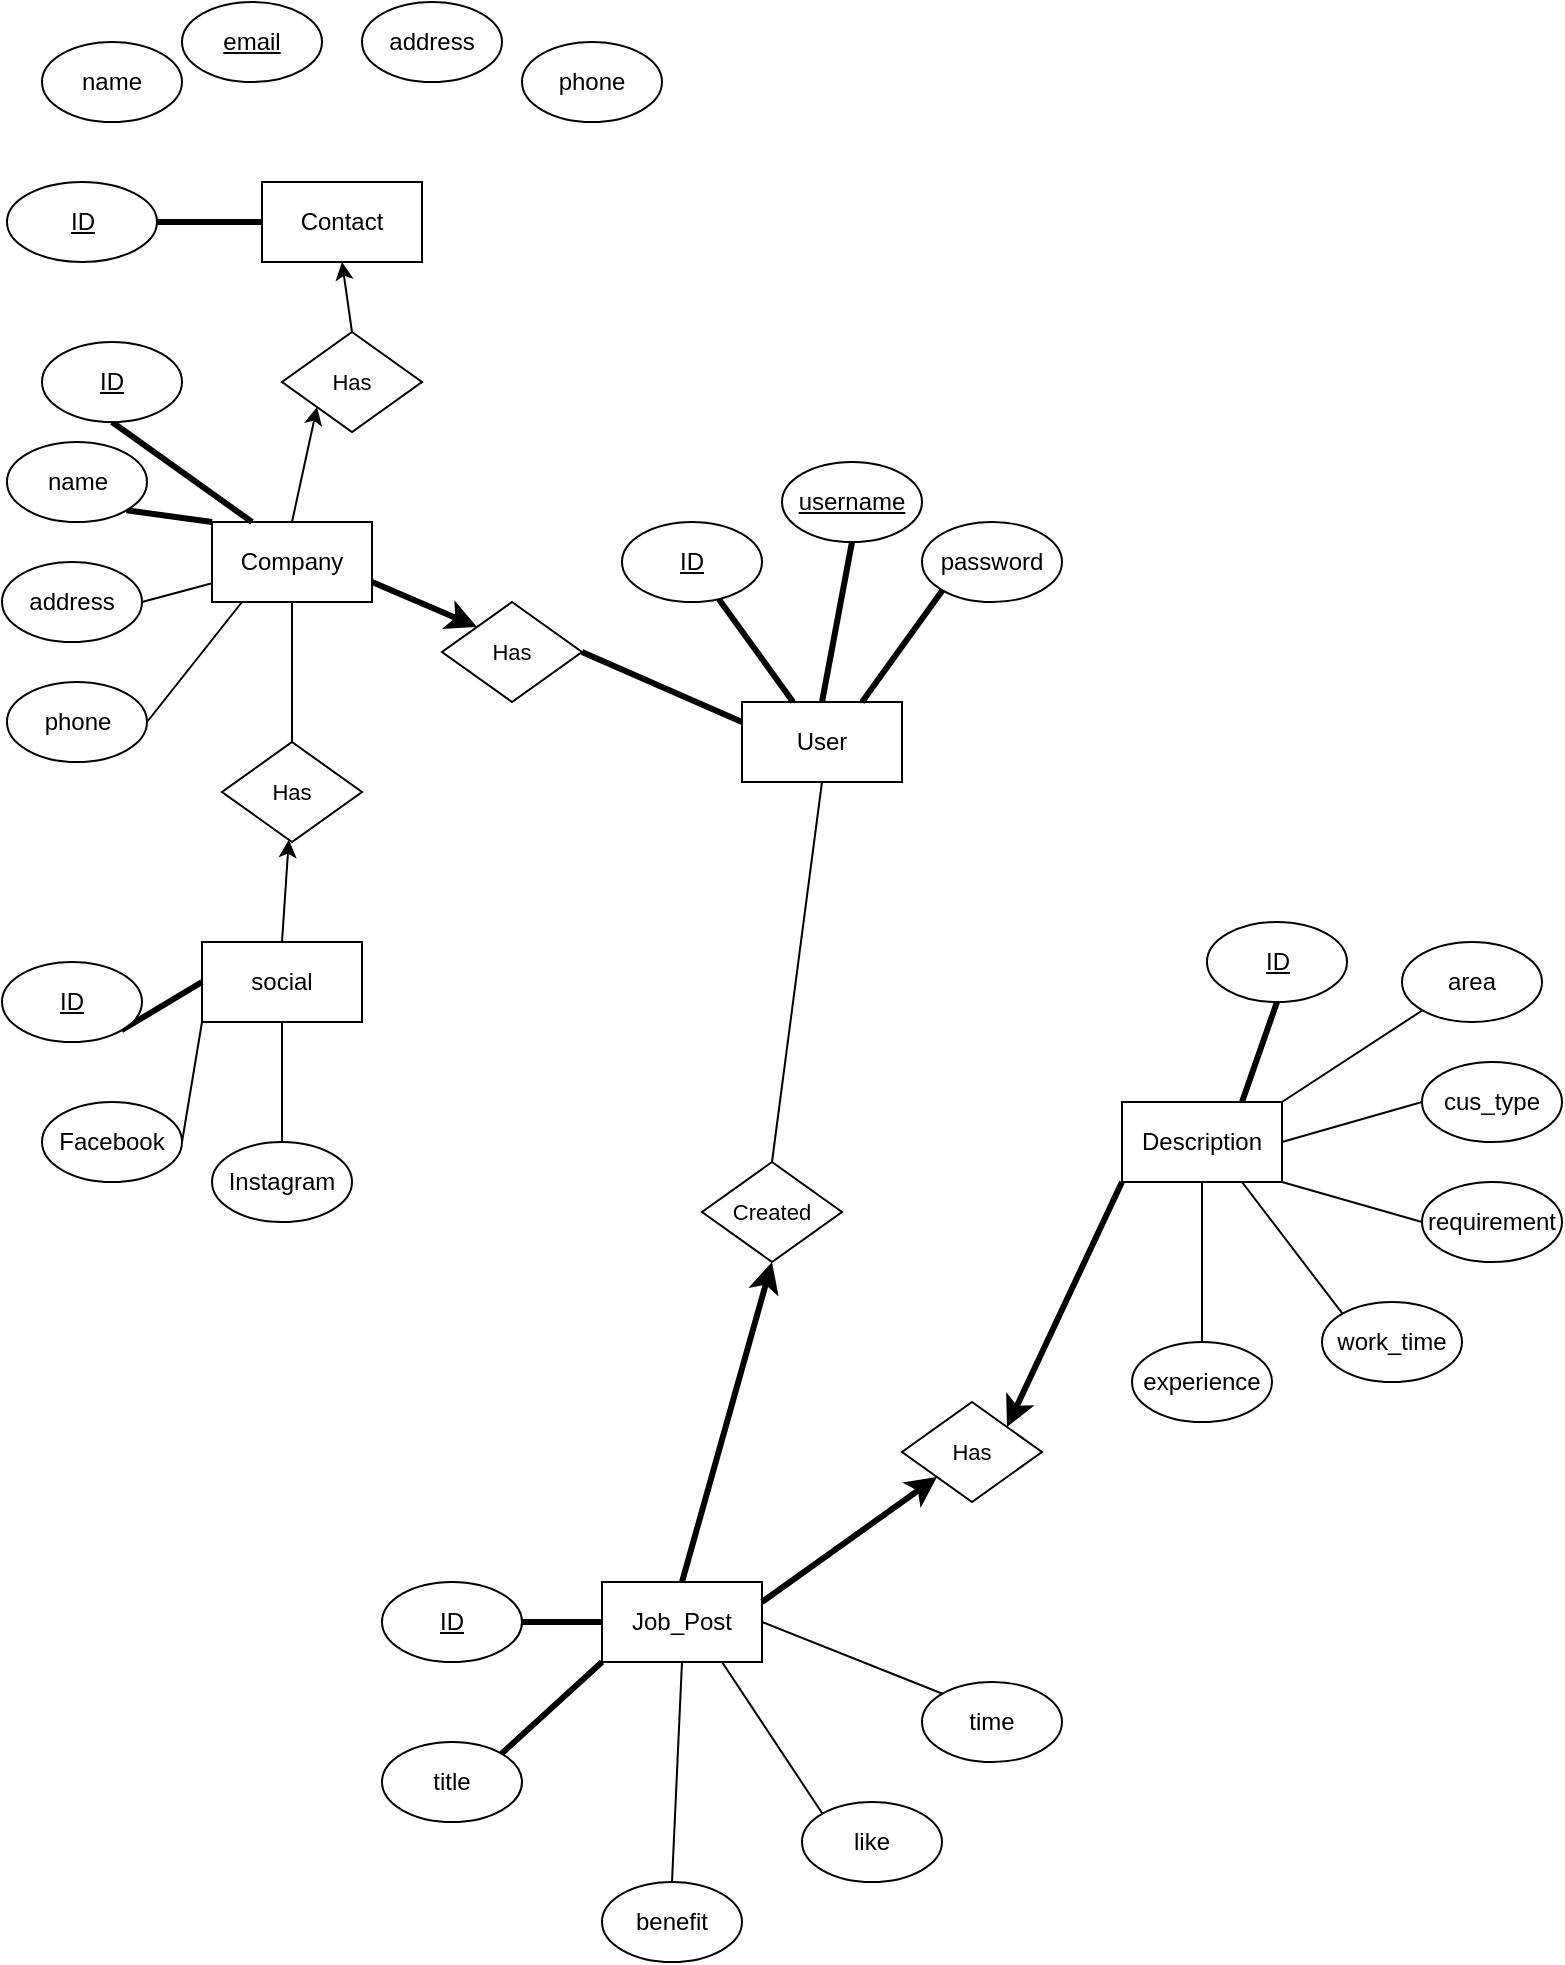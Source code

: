 <mxfile>
    <diagram id="KL0f8PL8T8-f2wrZH9Xh" name="Page-1">
        <mxGraphModel dx="1320" dy="1090" grid="1" gridSize="10" guides="1" tooltips="1" connect="1" arrows="1" fold="1" page="1" pageScale="1" pageWidth="850" pageHeight="1100" math="0" shadow="0">
            <root>
                <mxCell id="0"/>
                <mxCell id="1" parent="0"/>
                <mxCell id="183" style="edgeStyle=none;rounded=1;html=1;exitX=0;exitY=0.25;exitDx=0;exitDy=0;entryX=1;entryY=0.5;entryDx=0;entryDy=0;labelBackgroundColor=default;fontFamily=Helvetica;fontSize=11;fontColor=default;endArrow=none;strokeColor=default;strokeWidth=3;" parent="1" source="2" target="182" edge="1">
                    <mxGeometry relative="1" as="geometry"/>
                </mxCell>
                <mxCell id="2" value="User" style="rounded=0;whiteSpace=wrap;html=1;" parent="1" vertex="1">
                    <mxGeometry x="390" y="360" width="80" height="40" as="geometry"/>
                </mxCell>
                <mxCell id="231" style="edgeStyle=none;shape=connector;rounded=1;html=1;exitX=0;exitY=1;exitDx=0;exitDy=0;entryX=0.75;entryY=0;entryDx=0;entryDy=0;labelBackgroundColor=default;fontFamily=Helvetica;fontSize=11;fontColor=default;endArrow=none;strokeColor=default;strokeWidth=3;" parent="1" source="20" target="2" edge="1">
                    <mxGeometry relative="1" as="geometry"/>
                </mxCell>
                <mxCell id="20" value="password" style="ellipse;whiteSpace=wrap;html=1;" parent="1" vertex="1">
                    <mxGeometry x="480" y="270" width="70" height="40" as="geometry"/>
                </mxCell>
                <mxCell id="230" style="edgeStyle=none;shape=connector;rounded=1;html=1;exitX=0.5;exitY=1;exitDx=0;exitDy=0;entryX=0.5;entryY=0;entryDx=0;entryDy=0;labelBackgroundColor=default;fontFamily=Helvetica;fontSize=11;fontColor=default;endArrow=none;strokeColor=default;strokeWidth=3;" parent="1" source="21" target="2" edge="1">
                    <mxGeometry relative="1" as="geometry"/>
                </mxCell>
                <mxCell id="21" value="&lt;u&gt;username&lt;/u&gt;" style="ellipse;whiteSpace=wrap;html=1;" parent="1" vertex="1">
                    <mxGeometry x="410" y="240" width="70" height="40" as="geometry"/>
                </mxCell>
                <mxCell id="164" value="" style="edgeStyle=none;shape=connector;rounded=1;html=1;labelBackgroundColor=default;fontFamily=Helvetica;fontSize=11;fontColor=default;endArrow=none;strokeColor=default;strokeWidth=3;" parent="1" source="26" target="2" edge="1">
                    <mxGeometry relative="1" as="geometry"/>
                </mxCell>
                <mxCell id="26" value="ID" style="ellipse;whiteSpace=wrap;html=1;rounded=0;direction=south;fontStyle=4" parent="1" vertex="1">
                    <mxGeometry x="330" y="270" width="70" height="40" as="geometry"/>
                </mxCell>
                <mxCell id="186" style="edgeStyle=none;shape=connector;rounded=1;html=1;exitX=0.5;exitY=1;exitDx=0;exitDy=0;entryX=0.5;entryY=0;entryDx=0;entryDy=0;labelBackgroundColor=default;fontFamily=Helvetica;fontSize=11;fontColor=default;endArrow=none;strokeColor=default;strokeWidth=1;" parent="1" source="32" target="185" edge="1">
                    <mxGeometry relative="1" as="geometry"/>
                </mxCell>
                <mxCell id="189" style="edgeStyle=none;shape=connector;rounded=1;html=1;exitX=0.5;exitY=1;exitDx=0;exitDy=0;entryX=0.5;entryY=0;entryDx=0;entryDy=0;labelBackgroundColor=default;fontFamily=Helvetica;fontSize=11;fontColor=default;endArrow=none;strokeColor=default;strokeWidth=1;" parent="1" source="2" target="188" edge="1">
                    <mxGeometry relative="1" as="geometry"/>
                </mxCell>
                <mxCell id="255" style="edgeStyle=none;html=1;exitX=0.5;exitY=0;exitDx=0;exitDy=0;entryX=0;entryY=1;entryDx=0;entryDy=0;" edge="1" parent="1" source="32" target="194">
                    <mxGeometry relative="1" as="geometry"/>
                </mxCell>
                <mxCell id="32" value="Company" style="rounded=0;whiteSpace=wrap;html=1;" parent="1" vertex="1">
                    <mxGeometry x="125" y="270" width="80" height="40" as="geometry"/>
                </mxCell>
                <mxCell id="180" style="edgeStyle=none;shape=connector;rounded=1;html=1;exitX=1;exitY=0.5;exitDx=0;exitDy=0;labelBackgroundColor=default;fontFamily=Helvetica;fontSize=11;fontColor=default;endArrow=none;strokeColor=default;strokeWidth=1;" parent="1" source="241" edge="1">
                    <mxGeometry relative="1" as="geometry">
                        <mxPoint x="110" y="340" as="sourcePoint"/>
                        <mxPoint x="140" y="310" as="targetPoint"/>
                    </mxGeometry>
                </mxCell>
                <mxCell id="179" style="edgeStyle=none;shape=connector;rounded=1;html=1;labelBackgroundColor=default;fontFamily=Helvetica;fontSize=11;fontColor=default;endArrow=none;strokeColor=default;strokeWidth=1;exitX=1;exitY=0.5;exitDx=0;exitDy=0;" parent="1" source="35" target="32" edge="1">
                    <mxGeometry relative="1" as="geometry">
                        <mxPoint x="90" y="270" as="sourcePoint"/>
                    </mxGeometry>
                </mxCell>
                <mxCell id="35" value="address" style="ellipse;whiteSpace=wrap;html=1;rounded=0;" parent="1" vertex="1">
                    <mxGeometry x="20" y="290" width="70" height="40" as="geometry"/>
                </mxCell>
                <mxCell id="178" style="edgeStyle=none;shape=connector;rounded=1;html=1;exitX=1;exitY=1;exitDx=0;exitDy=0;entryX=0;entryY=0;entryDx=0;entryDy=0;labelBackgroundColor=default;fontFamily=Helvetica;fontSize=11;fontColor=default;endArrow=none;strokeColor=default;strokeWidth=3;" parent="1" source="240" target="32" edge="1">
                    <mxGeometry relative="1" as="geometry">
                        <mxPoint x="89.749" y="224.142" as="sourcePoint"/>
                    </mxGeometry>
                </mxCell>
                <mxCell id="55" value="social" style="rounded=0;whiteSpace=wrap;html=1;" parent="1" vertex="1">
                    <mxGeometry x="120" y="480" width="80" height="40" as="geometry"/>
                </mxCell>
                <mxCell id="74" value="&lt;u&gt;ID&lt;/u&gt;" style="ellipse;whiteSpace=wrap;html=1;rounded=0;" parent="1" vertex="1">
                    <mxGeometry x="22.5" y="100" width="75" height="40" as="geometry"/>
                </mxCell>
                <mxCell id="223" style="edgeStyle=none;shape=connector;rounded=1;html=1;exitX=0.75;exitY=0;exitDx=0;exitDy=0;entryX=0.5;entryY=1;entryDx=0;entryDy=0;labelBackgroundColor=default;fontFamily=Helvetica;fontSize=11;fontColor=default;endArrow=none;strokeColor=default;strokeWidth=3;" parent="1" source="107" target="214" edge="1">
                    <mxGeometry relative="1" as="geometry"/>
                </mxCell>
                <mxCell id="224" style="edgeStyle=none;shape=connector;rounded=1;html=1;exitX=1;exitY=0;exitDx=0;exitDy=0;entryX=0;entryY=1;entryDx=0;entryDy=0;labelBackgroundColor=default;fontFamily=Helvetica;fontSize=11;fontColor=default;endArrow=none;strokeColor=default;strokeWidth=1;" parent="1" source="107" target="208" edge="1">
                    <mxGeometry relative="1" as="geometry"/>
                </mxCell>
                <mxCell id="225" style="edgeStyle=none;shape=connector;rounded=1;html=1;exitX=1;exitY=0.5;exitDx=0;exitDy=0;entryX=0;entryY=0.5;entryDx=0;entryDy=0;labelBackgroundColor=default;fontFamily=Helvetica;fontSize=11;fontColor=default;endArrow=none;strokeColor=default;strokeWidth=1;" parent="1" source="107" target="209" edge="1">
                    <mxGeometry relative="1" as="geometry"/>
                </mxCell>
                <mxCell id="226" style="edgeStyle=none;shape=connector;rounded=1;html=1;exitX=1;exitY=1;exitDx=0;exitDy=0;entryX=0;entryY=0.5;entryDx=0;entryDy=0;labelBackgroundColor=default;fontFamily=Helvetica;fontSize=11;fontColor=default;endArrow=none;strokeColor=default;strokeWidth=1;" parent="1" source="107" target="210" edge="1">
                    <mxGeometry relative="1" as="geometry"/>
                </mxCell>
                <mxCell id="227" style="edgeStyle=none;shape=connector;rounded=1;html=1;exitX=0.75;exitY=1;exitDx=0;exitDy=0;entryX=0;entryY=0;entryDx=0;entryDy=0;labelBackgroundColor=default;fontFamily=Helvetica;fontSize=11;fontColor=default;endArrow=none;strokeColor=default;strokeWidth=1;" parent="1" source="107" target="211" edge="1">
                    <mxGeometry relative="1" as="geometry"/>
                </mxCell>
                <mxCell id="228" style="edgeStyle=none;shape=connector;rounded=1;html=1;exitX=0.5;exitY=1;exitDx=0;exitDy=0;entryX=0.5;entryY=0;entryDx=0;entryDy=0;labelBackgroundColor=default;fontFamily=Helvetica;fontSize=11;fontColor=default;endArrow=none;strokeColor=default;strokeWidth=1;" parent="1" source="107" target="212" edge="1">
                    <mxGeometry relative="1" as="geometry"/>
                </mxCell>
                <mxCell id="107" value="Description" style="rounded=0;whiteSpace=wrap;html=1;" parent="1" vertex="1">
                    <mxGeometry x="580" y="560" width="80" height="40" as="geometry"/>
                </mxCell>
                <mxCell id="112" value="Job_Post" style="rounded=0;whiteSpace=wrap;html=1;" parent="1" vertex="1">
                    <mxGeometry x="320" y="800" width="80" height="40" as="geometry"/>
                </mxCell>
                <mxCell id="152" style="edgeStyle=none;shape=connector;rounded=1;html=1;labelBackgroundColor=default;fontFamily=Helvetica;fontSize=11;fontColor=default;endArrow=none;strokeColor=default;strokeWidth=3;exitX=0;exitY=0.5;exitDx=0;exitDy=0;" parent="1" source="133" target="74" edge="1">
                    <mxGeometry relative="1" as="geometry">
                        <mxPoint x="160" y="160" as="sourcePoint"/>
                    </mxGeometry>
                </mxCell>
                <mxCell id="133" value="Contact" style="rounded=0;whiteSpace=wrap;html=1;" parent="1" vertex="1">
                    <mxGeometry x="150" y="100" width="80" height="40" as="geometry"/>
                </mxCell>
                <mxCell id="134" value="phone" style="ellipse;whiteSpace=wrap;html=1;rounded=0;" parent="1" vertex="1">
                    <mxGeometry x="280" y="30" width="70" height="40" as="geometry"/>
                </mxCell>
                <mxCell id="135" value="address" style="ellipse;whiteSpace=wrap;html=1;rounded=0;" parent="1" vertex="1">
                    <mxGeometry x="200" y="10" width="70" height="40" as="geometry"/>
                </mxCell>
                <mxCell id="136" value="&lt;u&gt;email&lt;/u&gt;" style="ellipse;whiteSpace=wrap;html=1;rounded=0;" parent="1" vertex="1">
                    <mxGeometry x="110" y="10" width="70" height="40" as="geometry"/>
                </mxCell>
                <mxCell id="176" style="edgeStyle=none;shape=connector;rounded=1;html=1;exitX=0.5;exitY=0;exitDx=0;exitDy=0;labelBackgroundColor=default;fontFamily=Helvetica;fontSize=11;fontColor=default;endArrow=none;strokeColor=default;strokeWidth=1;entryX=0.5;entryY=1;entryDx=0;entryDy=0;" parent="1" source="172" target="55" edge="1">
                    <mxGeometry relative="1" as="geometry">
                        <mxPoint x="150" y="520" as="targetPoint"/>
                    </mxGeometry>
                </mxCell>
                <mxCell id="172" value="Instagram" style="ellipse;whiteSpace=wrap;html=1;rounded=0;" parent="1" vertex="1">
                    <mxGeometry x="125" y="580" width="70" height="40" as="geometry"/>
                </mxCell>
                <mxCell id="177" style="edgeStyle=none;shape=connector;rounded=1;html=1;exitX=1;exitY=0.5;exitDx=0;exitDy=0;entryX=0;entryY=1;entryDx=0;entryDy=0;labelBackgroundColor=default;fontFamily=Helvetica;fontSize=11;fontColor=default;endArrow=none;strokeColor=default;strokeWidth=1;" parent="1" source="173" target="55" edge="1">
                    <mxGeometry relative="1" as="geometry"/>
                </mxCell>
                <mxCell id="173" value="Facebook" style="ellipse;whiteSpace=wrap;html=1;rounded=0;" parent="1" vertex="1">
                    <mxGeometry x="40" y="560" width="70" height="40" as="geometry"/>
                </mxCell>
                <mxCell id="182" value="Has" style="rhombus;whiteSpace=wrap;html=1;fontFamily=Helvetica;fontSize=11;fontColor=default;" parent="1" vertex="1">
                    <mxGeometry x="240" y="310" width="70" height="50" as="geometry"/>
                </mxCell>
                <mxCell id="185" value="Has" style="rhombus;whiteSpace=wrap;html=1;fontFamily=Helvetica;fontSize=11;fontColor=default;" parent="1" vertex="1">
                    <mxGeometry x="130" y="380" width="70" height="50" as="geometry"/>
                </mxCell>
                <mxCell id="188" value="Created" style="rhombus;whiteSpace=wrap;html=1;fontFamily=Helvetica;fontSize=11;fontColor=default;" parent="1" vertex="1">
                    <mxGeometry x="370" y="590" width="70" height="50" as="geometry"/>
                </mxCell>
                <mxCell id="191" value="Has" style="rhombus;whiteSpace=wrap;html=1;fontFamily=Helvetica;fontSize=11;fontColor=default;" parent="1" vertex="1">
                    <mxGeometry x="470" y="710" width="70" height="50" as="geometry"/>
                </mxCell>
                <mxCell id="256" style="edgeStyle=none;html=1;exitX=0.5;exitY=0;exitDx=0;exitDy=0;entryX=0.5;entryY=1;entryDx=0;entryDy=0;" edge="1" parent="1" source="194" target="133">
                    <mxGeometry relative="1" as="geometry"/>
                </mxCell>
                <mxCell id="194" value="Has" style="rhombus;whiteSpace=wrap;html=1;fontFamily=Helvetica;fontSize=11;fontColor=default;" parent="1" vertex="1">
                    <mxGeometry x="160" y="175" width="70" height="50" as="geometry"/>
                </mxCell>
                <mxCell id="217" style="edgeStyle=none;shape=connector;rounded=1;html=1;exitX=1;exitY=0.5;exitDx=0;exitDy=0;entryX=0;entryY=0.5;entryDx=0;entryDy=0;labelBackgroundColor=default;fontFamily=Helvetica;fontSize=11;fontColor=default;endArrow=none;strokeColor=default;strokeWidth=3;" parent="1" source="200" target="112" edge="1">
                    <mxGeometry relative="1" as="geometry"/>
                </mxCell>
                <mxCell id="200" value="&lt;u&gt;ID&lt;/u&gt;" style="ellipse;whiteSpace=wrap;html=1;rounded=0;" parent="1" vertex="1">
                    <mxGeometry x="210" y="800" width="70" height="40" as="geometry"/>
                </mxCell>
                <mxCell id="218" style="edgeStyle=none;shape=connector;rounded=1;html=1;exitX=1;exitY=0;exitDx=0;exitDy=0;entryX=0;entryY=1;entryDx=0;entryDy=0;labelBackgroundColor=default;fontFamily=Helvetica;fontSize=11;fontColor=default;endArrow=none;strokeColor=default;strokeWidth=3;" parent="1" source="201" target="112" edge="1">
                    <mxGeometry relative="1" as="geometry"/>
                </mxCell>
                <mxCell id="201" value="title" style="ellipse;whiteSpace=wrap;html=1;rounded=0;" parent="1" vertex="1">
                    <mxGeometry x="210" y="880" width="70" height="40" as="geometry"/>
                </mxCell>
                <mxCell id="220" style="edgeStyle=none;shape=connector;rounded=1;html=1;exitX=0.5;exitY=0;exitDx=0;exitDy=0;entryX=0.5;entryY=1;entryDx=0;entryDy=0;labelBackgroundColor=default;fontFamily=Helvetica;fontSize=11;fontColor=default;endArrow=none;strokeColor=default;strokeWidth=1;" parent="1" source="204" target="112" edge="1">
                    <mxGeometry relative="1" as="geometry"/>
                </mxCell>
                <mxCell id="204" value="benefit" style="ellipse;whiteSpace=wrap;html=1;rounded=0;" parent="1" vertex="1">
                    <mxGeometry x="320" y="950" width="70" height="40" as="geometry"/>
                </mxCell>
                <mxCell id="221" style="edgeStyle=none;shape=connector;rounded=1;html=1;exitX=0;exitY=0;exitDx=0;exitDy=0;entryX=0.75;entryY=1;entryDx=0;entryDy=0;labelBackgroundColor=default;fontFamily=Helvetica;fontSize=11;fontColor=default;endArrow=none;strokeColor=default;strokeWidth=1;" parent="1" source="205" target="112" edge="1">
                    <mxGeometry relative="1" as="geometry"/>
                </mxCell>
                <mxCell id="205" value="like" style="ellipse;whiteSpace=wrap;html=1;rounded=0;" parent="1" vertex="1">
                    <mxGeometry x="420" y="910" width="70" height="40" as="geometry"/>
                </mxCell>
                <mxCell id="222" style="edgeStyle=none;shape=connector;rounded=1;html=1;exitX=0;exitY=0;exitDx=0;exitDy=0;entryX=1;entryY=0.5;entryDx=0;entryDy=0;labelBackgroundColor=default;fontFamily=Helvetica;fontSize=11;fontColor=default;endArrow=none;strokeColor=default;strokeWidth=1;" parent="1" source="206" target="112" edge="1">
                    <mxGeometry relative="1" as="geometry"/>
                </mxCell>
                <mxCell id="206" value="time" style="ellipse;whiteSpace=wrap;html=1;rounded=0;" parent="1" vertex="1">
                    <mxGeometry x="480" y="850" width="70" height="40" as="geometry"/>
                </mxCell>
                <mxCell id="208" value="area" style="ellipse;whiteSpace=wrap;html=1;rounded=0;" parent="1" vertex="1">
                    <mxGeometry x="720" y="480" width="70" height="40" as="geometry"/>
                </mxCell>
                <mxCell id="209" value="cus_type" style="ellipse;whiteSpace=wrap;html=1;rounded=0;" parent="1" vertex="1">
                    <mxGeometry x="730" y="540" width="70" height="40" as="geometry"/>
                </mxCell>
                <mxCell id="210" value="requirement" style="ellipse;whiteSpace=wrap;html=1;rounded=0;" parent="1" vertex="1">
                    <mxGeometry x="730" y="600" width="70" height="40" as="geometry"/>
                </mxCell>
                <mxCell id="211" value="work_time" style="ellipse;whiteSpace=wrap;html=1;rounded=0;" parent="1" vertex="1">
                    <mxGeometry x="680" y="660" width="70" height="40" as="geometry"/>
                </mxCell>
                <mxCell id="212" value="experience" style="ellipse;whiteSpace=wrap;html=1;rounded=0;" parent="1" vertex="1">
                    <mxGeometry x="585" y="680" width="70" height="40" as="geometry"/>
                </mxCell>
                <mxCell id="214" value="&lt;u&gt;ID&lt;/u&gt;" style="ellipse;whiteSpace=wrap;html=1;rounded=0;" parent="1" vertex="1">
                    <mxGeometry x="622.5" y="470" width="70" height="40" as="geometry"/>
                </mxCell>
                <mxCell id="216" style="edgeStyle=none;shape=connector;rounded=1;html=1;exitX=1;exitY=1;exitDx=0;exitDy=0;entryX=0;entryY=0.5;entryDx=0;entryDy=0;labelBackgroundColor=default;fontFamily=Helvetica;fontSize=11;fontColor=default;endArrow=none;strokeColor=default;strokeWidth=3;" parent="1" source="215" target="55" edge="1">
                    <mxGeometry relative="1" as="geometry"/>
                </mxCell>
                <mxCell id="215" value="&lt;u&gt;ID&lt;/u&gt;" style="ellipse;whiteSpace=wrap;html=1;rounded=0;" parent="1" vertex="1">
                    <mxGeometry x="20" y="490" width="70" height="40" as="geometry"/>
                </mxCell>
                <mxCell id="235" style="edgeStyle=none;shape=connector;rounded=1;html=1;exitX=0.5;exitY=1;exitDx=0;exitDy=0;entryX=0.25;entryY=0;entryDx=0;entryDy=0;labelBackgroundColor=default;fontFamily=Helvetica;fontSize=11;fontColor=default;endArrow=none;strokeColor=default;strokeWidth=3;" parent="1" source="234" target="32" edge="1">
                    <mxGeometry relative="1" as="geometry"/>
                </mxCell>
                <mxCell id="234" value="&lt;u&gt;ID&lt;/u&gt;" style="ellipse;whiteSpace=wrap;html=1;rounded=0;" parent="1" vertex="1">
                    <mxGeometry x="40" y="180" width="70" height="40" as="geometry"/>
                </mxCell>
                <mxCell id="236" value="" style="endArrow=classic;html=1;rounded=1;labelBackgroundColor=default;fontFamily=Helvetica;fontSize=11;fontColor=default;strokeColor=default;strokeWidth=3;entryX=0;entryY=0;entryDx=0;entryDy=0;exitX=1;exitY=0.75;exitDx=0;exitDy=0;" parent="1" source="32" target="182" edge="1">
                    <mxGeometry width="50" height="50" relative="1" as="geometry">
                        <mxPoint x="220" y="300" as="sourcePoint"/>
                        <mxPoint x="330" y="260" as="targetPoint"/>
                        <Array as="points"/>
                    </mxGeometry>
                </mxCell>
                <mxCell id="237" value="name" style="ellipse;whiteSpace=wrap;html=1;" parent="1" vertex="1">
                    <mxGeometry x="40" y="30" width="70" height="40" as="geometry"/>
                </mxCell>
                <mxCell id="240" value="name" style="ellipse;whiteSpace=wrap;html=1;rounded=0;" parent="1" vertex="1">
                    <mxGeometry x="22.5" y="230" width="70" height="40" as="geometry"/>
                </mxCell>
                <mxCell id="241" value="phone" style="ellipse;whiteSpace=wrap;html=1;rounded=0;" parent="1" vertex="1">
                    <mxGeometry x="22.5" y="350" width="70" height="40" as="geometry"/>
                </mxCell>
                <mxCell id="243" value="" style="endArrow=classic;html=1;rounded=1;labelBackgroundColor=default;fontFamily=Helvetica;fontSize=11;fontColor=default;strokeColor=default;strokeWidth=3;entryX=0.5;entryY=1;entryDx=0;entryDy=0;exitX=0.5;exitY=0;exitDx=0;exitDy=0;" parent="1" source="112" target="188" edge="1">
                    <mxGeometry width="50" height="50" relative="1" as="geometry">
                        <mxPoint x="280" y="570" as="sourcePoint"/>
                        <mxPoint x="330" y="520" as="targetPoint"/>
                    </mxGeometry>
                </mxCell>
                <mxCell id="244" value="" style="endArrow=classic;html=1;rounded=1;labelBackgroundColor=default;fontFamily=Helvetica;fontSize=11;fontColor=default;strokeColor=default;strokeWidth=3;entryX=0;entryY=1;entryDx=0;entryDy=0;exitX=1;exitY=0.25;exitDx=0;exitDy=0;" parent="1" source="112" target="191" edge="1">
                    <mxGeometry width="50" height="50" relative="1" as="geometry">
                        <mxPoint x="280" y="570" as="sourcePoint"/>
                        <mxPoint x="330" y="520" as="targetPoint"/>
                    </mxGeometry>
                </mxCell>
                <mxCell id="245" value="" style="endArrow=classic;html=1;entryX=1;entryY=0;entryDx=0;entryDy=0;strokeWidth=3;" parent="1" target="191" edge="1">
                    <mxGeometry width="50" height="50" relative="1" as="geometry">
                        <mxPoint x="580" y="600" as="sourcePoint"/>
                        <mxPoint x="450" y="460" as="targetPoint"/>
                    </mxGeometry>
                </mxCell>
                <mxCell id="246" value="" style="endArrow=classic;html=1;exitX=0.5;exitY=0;exitDx=0;exitDy=0;" parent="1" source="55" target="185" edge="1">
                    <mxGeometry width="50" height="50" relative="1" as="geometry">
                        <mxPoint x="400" y="450" as="sourcePoint"/>
                        <mxPoint x="450" y="400" as="targetPoint"/>
                    </mxGeometry>
                </mxCell>
            </root>
        </mxGraphModel>
    </diagram>
</mxfile>